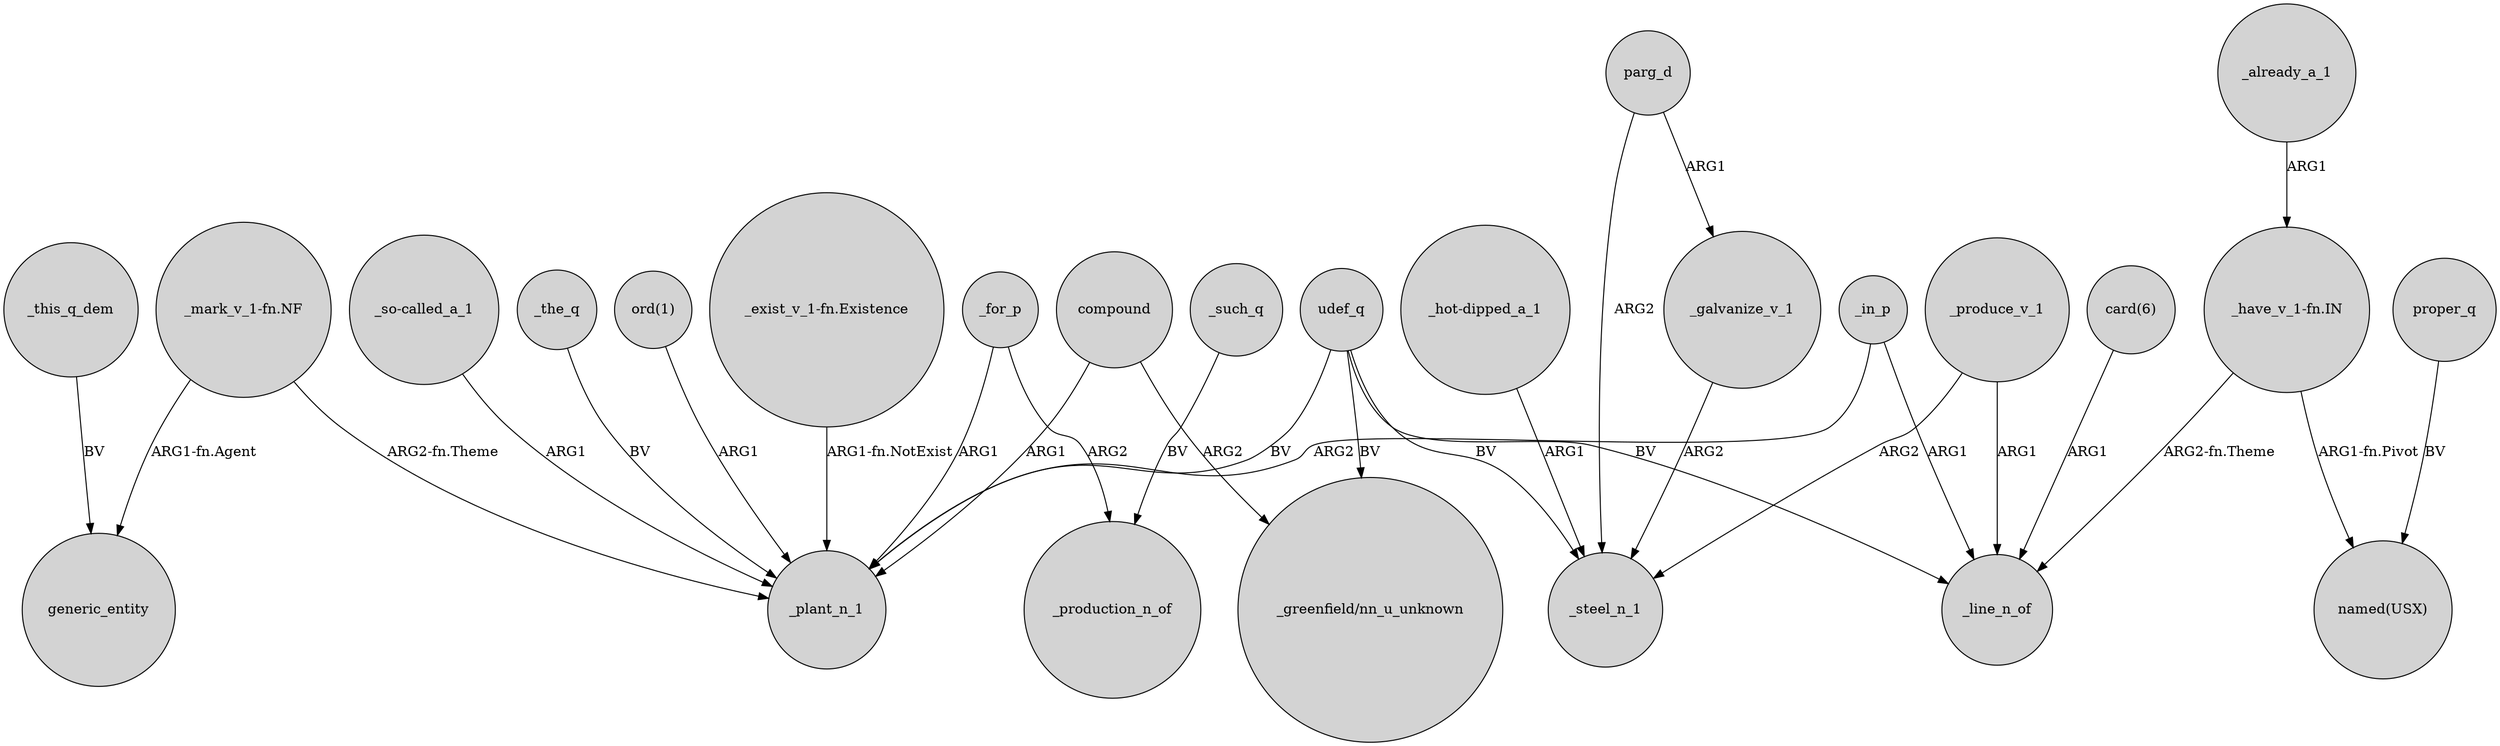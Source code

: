 digraph {
	node [shape=circle style=filled]
	"_mark_v_1-fn.NF" -> generic_entity [label="ARG1-fn.Agent"]
	"_have_v_1-fn.IN" -> "named(USX)" [label="ARG1-fn.Pivot"]
	udef_q -> "_greenfield/nn_u_unknown" [label=BV]
	parg_d -> _steel_n_1 [label=ARG2]
	"_mark_v_1-fn.NF" -> _plant_n_1 [label="ARG2-fn.Theme"]
	_the_q -> _plant_n_1 [label=BV]
	"_hot-dipped_a_1" -> _steel_n_1 [label=ARG1]
	"ord(1)" -> _plant_n_1 [label=ARG1]
	compound -> _plant_n_1 [label=ARG1]
	udef_q -> _steel_n_1 [label=BV]
	parg_d -> _galvanize_v_1 [label=ARG1]
	_in_p -> _plant_n_1 [label=ARG2]
	_produce_v_1 -> _line_n_of [label=ARG1]
	_already_a_1 -> "_have_v_1-fn.IN" [label=ARG1]
	compound -> "_greenfield/nn_u_unknown" [label=ARG2]
	_such_q -> _production_n_of [label=BV]
	_for_p -> _plant_n_1 [label=ARG1]
	_this_q_dem -> generic_entity [label=BV]
	_in_p -> _line_n_of [label=ARG1]
	udef_q -> _line_n_of [label=BV]
	"_so-called_a_1" -> _plant_n_1 [label=ARG1]
	udef_q -> _plant_n_1 [label=BV]
	proper_q -> "named(USX)" [label=BV]
	"_have_v_1-fn.IN" -> _line_n_of [label="ARG2-fn.Theme"]
	"card(6)" -> _line_n_of [label=ARG1]
	_for_p -> _production_n_of [label=ARG2]
	_galvanize_v_1 -> _steel_n_1 [label=ARG2]
	_produce_v_1 -> _steel_n_1 [label=ARG2]
	"_exist_v_1-fn.Existence" -> _plant_n_1 [label="ARG1-fn.NotExist"]
}
